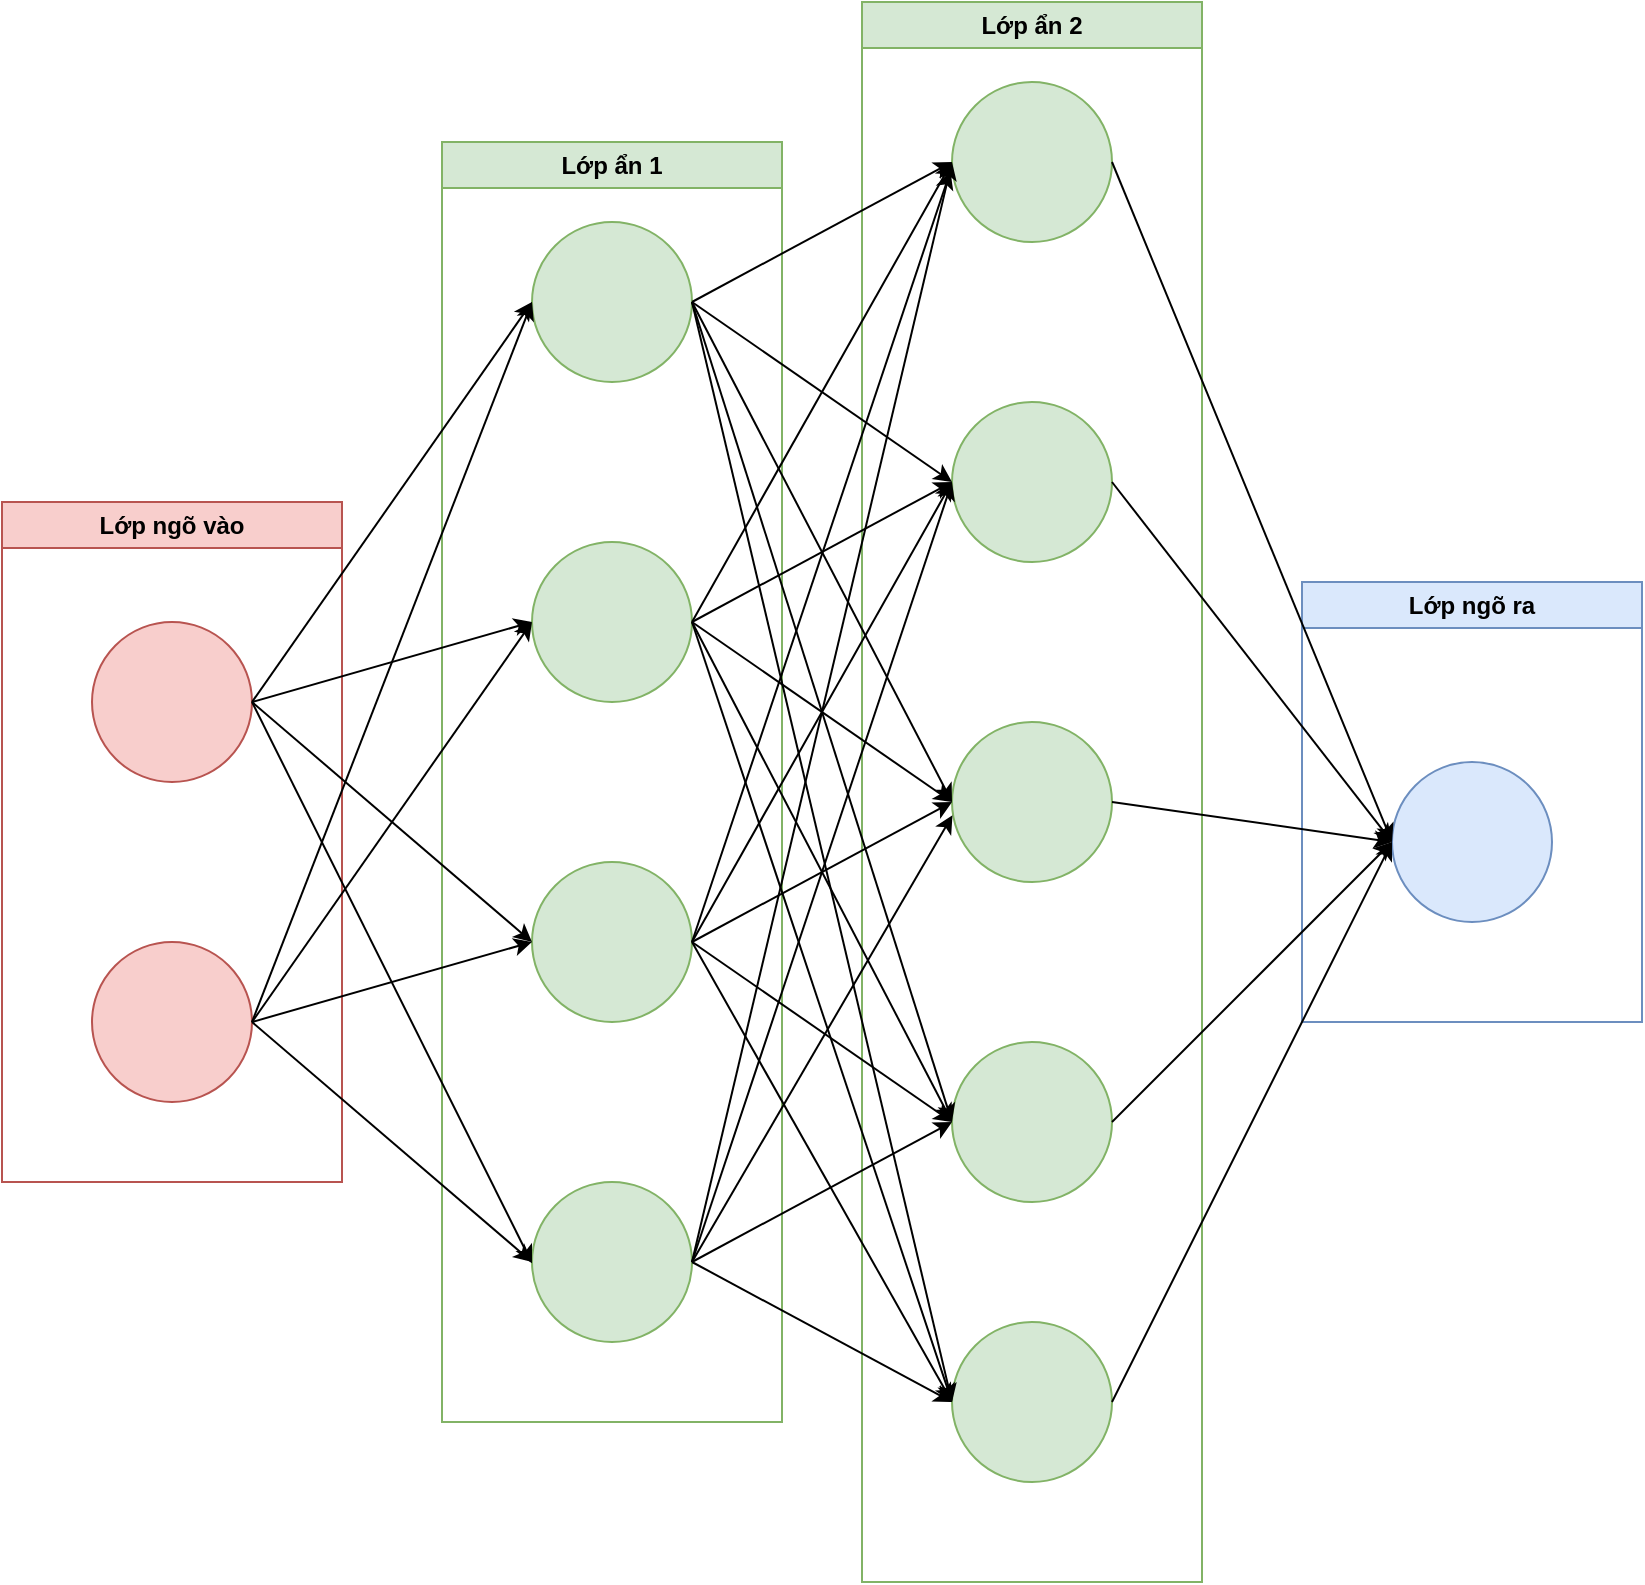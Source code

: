 <mxfile version="24.8.6">
  <diagram name="Trang-1" id="O9FfTroHq7hf1Xr2tHR-">
    <mxGraphModel dx="1185" dy="2655" grid="1" gridSize="10" guides="1" tooltips="1" connect="1" arrows="1" fold="1" page="1" pageScale="1" pageWidth="1654" pageHeight="2336" math="0" shadow="0">
      <root>
        <mxCell id="0" />
        <mxCell id="1" parent="0" />
        <mxCell id="uWJ7i_EV35w1RTQN1lhU-1" value="" style="ellipse;whiteSpace=wrap;html=1;aspect=fixed;fillColor=#f8cecc;strokeColor=#b85450;" vertex="1" parent="1">
          <mxGeometry x="720" y="760" width="80" height="80" as="geometry" />
        </mxCell>
        <mxCell id="uWJ7i_EV35w1RTQN1lhU-2" value="" style="ellipse;whiteSpace=wrap;html=1;aspect=fixed;fillColor=#f8cecc;strokeColor=#b85450;" vertex="1" parent="1">
          <mxGeometry x="720" y="920" width="80" height="80" as="geometry" />
        </mxCell>
        <mxCell id="uWJ7i_EV35w1RTQN1lhU-3" value="" style="ellipse;whiteSpace=wrap;html=1;aspect=fixed;fillColor=#d5e8d4;strokeColor=#82b366;" vertex="1" parent="1">
          <mxGeometry x="940" y="560" width="80" height="80" as="geometry" />
        </mxCell>
        <mxCell id="uWJ7i_EV35w1RTQN1lhU-4" value="" style="ellipse;whiteSpace=wrap;html=1;aspect=fixed;fillColor=#d5e8d4;strokeColor=#82b366;" vertex="1" parent="1">
          <mxGeometry x="940" y="720" width="80" height="80" as="geometry" />
        </mxCell>
        <mxCell id="uWJ7i_EV35w1RTQN1lhU-5" value="" style="ellipse;whiteSpace=wrap;html=1;aspect=fixed;fillColor=#d5e8d4;strokeColor=#82b366;" vertex="1" parent="1">
          <mxGeometry x="940" y="880" width="80" height="80" as="geometry" />
        </mxCell>
        <mxCell id="uWJ7i_EV35w1RTQN1lhU-6" value="" style="ellipse;whiteSpace=wrap;html=1;aspect=fixed;fillColor=#d5e8d4;strokeColor=#82b366;" vertex="1" parent="1">
          <mxGeometry x="940" y="1040" width="80" height="80" as="geometry" />
        </mxCell>
        <mxCell id="uWJ7i_EV35w1RTQN1lhU-7" value="" style="ellipse;whiteSpace=wrap;html=1;aspect=fixed;fillColor=#d5e8d4;strokeColor=#82b366;" vertex="1" parent="1">
          <mxGeometry x="1150" y="490" width="80" height="80" as="geometry" />
        </mxCell>
        <mxCell id="uWJ7i_EV35w1RTQN1lhU-8" value="" style="ellipse;whiteSpace=wrap;html=1;aspect=fixed;fillColor=#d5e8d4;strokeColor=#82b366;" vertex="1" parent="1">
          <mxGeometry x="1150" y="650" width="80" height="80" as="geometry" />
        </mxCell>
        <mxCell id="uWJ7i_EV35w1RTQN1lhU-9" value="" style="ellipse;whiteSpace=wrap;html=1;aspect=fixed;fillColor=#d5e8d4;strokeColor=#82b366;" vertex="1" parent="1">
          <mxGeometry x="1150" y="810" width="80" height="80" as="geometry" />
        </mxCell>
        <mxCell id="uWJ7i_EV35w1RTQN1lhU-10" value="" style="ellipse;whiteSpace=wrap;html=1;aspect=fixed;fillColor=#d5e8d4;strokeColor=#82b366;" vertex="1" parent="1">
          <mxGeometry x="1150" y="970" width="80" height="80" as="geometry" />
        </mxCell>
        <mxCell id="uWJ7i_EV35w1RTQN1lhU-11" value="" style="ellipse;whiteSpace=wrap;html=1;aspect=fixed;fillColor=#d5e8d4;strokeColor=#82b366;" vertex="1" parent="1">
          <mxGeometry x="1150" y="1110" width="80" height="80" as="geometry" />
        </mxCell>
        <mxCell id="uWJ7i_EV35w1RTQN1lhU-12" value="" style="ellipse;whiteSpace=wrap;html=1;aspect=fixed;fillColor=#dae8fc;strokeColor=#6c8ebf;" vertex="1" parent="1">
          <mxGeometry x="1370" y="830" width="80" height="80" as="geometry" />
        </mxCell>
        <mxCell id="uWJ7i_EV35w1RTQN1lhU-14" value="Lớp ngõ vào" style="swimlane;whiteSpace=wrap;html=1;fillColor=#f8cecc;strokeColor=#b85450;" vertex="1" parent="1">
          <mxGeometry x="675" y="700" width="170" height="340" as="geometry" />
        </mxCell>
        <mxCell id="uWJ7i_EV35w1RTQN1lhU-15" value="Lớp ẩn 1" style="swimlane;whiteSpace=wrap;html=1;fillColor=#d5e8d4;strokeColor=#82b366;" vertex="1" parent="1">
          <mxGeometry x="895" y="520" width="170" height="640" as="geometry" />
        </mxCell>
        <mxCell id="uWJ7i_EV35w1RTQN1lhU-16" value="Lớp ẩn 2" style="swimlane;whiteSpace=wrap;html=1;fillColor=#d5e8d4;strokeColor=#82b366;" vertex="1" parent="1">
          <mxGeometry x="1105" y="450" width="170" height="790" as="geometry" />
        </mxCell>
        <mxCell id="uWJ7i_EV35w1RTQN1lhU-17" value="Lớp ngõ ra" style="swimlane;whiteSpace=wrap;html=1;startSize=23;fillColor=#dae8fc;strokeColor=#6c8ebf;" vertex="1" parent="1">
          <mxGeometry x="1325" y="740" width="170" height="220" as="geometry" />
        </mxCell>
        <mxCell id="uWJ7i_EV35w1RTQN1lhU-19" value="" style="endArrow=classic;html=1;rounded=0;exitX=1;exitY=0.5;exitDx=0;exitDy=0;entryX=0;entryY=0.5;entryDx=0;entryDy=0;" edge="1" parent="1" source="uWJ7i_EV35w1RTQN1lhU-1" target="uWJ7i_EV35w1RTQN1lhU-3">
          <mxGeometry width="50" height="50" relative="1" as="geometry">
            <mxPoint x="930" y="840" as="sourcePoint" />
            <mxPoint x="980" y="790" as="targetPoint" />
          </mxGeometry>
        </mxCell>
        <mxCell id="uWJ7i_EV35w1RTQN1lhU-20" value="" style="endArrow=classic;html=1;rounded=0;entryX=0;entryY=0.5;entryDx=0;entryDy=0;" edge="1" parent="1" target="uWJ7i_EV35w1RTQN1lhU-4">
          <mxGeometry width="50" height="50" relative="1" as="geometry">
            <mxPoint x="800" y="800" as="sourcePoint" />
            <mxPoint x="950" y="610" as="targetPoint" />
          </mxGeometry>
        </mxCell>
        <mxCell id="uWJ7i_EV35w1RTQN1lhU-21" value="" style="endArrow=classic;html=1;rounded=0;entryX=0;entryY=0.5;entryDx=0;entryDy=0;" edge="1" parent="1" target="uWJ7i_EV35w1RTQN1lhU-5">
          <mxGeometry width="50" height="50" relative="1" as="geometry">
            <mxPoint x="800" y="800" as="sourcePoint" />
            <mxPoint x="950" y="770" as="targetPoint" />
          </mxGeometry>
        </mxCell>
        <mxCell id="uWJ7i_EV35w1RTQN1lhU-22" value="" style="endArrow=classic;html=1;rounded=0;exitX=1;exitY=0.5;exitDx=0;exitDy=0;" edge="1" parent="1" source="uWJ7i_EV35w1RTQN1lhU-1">
          <mxGeometry width="50" height="50" relative="1" as="geometry">
            <mxPoint x="810" y="810" as="sourcePoint" />
            <mxPoint x="940" y="1080.667" as="targetPoint" />
          </mxGeometry>
        </mxCell>
        <mxCell id="uWJ7i_EV35w1RTQN1lhU-23" value="" style="endArrow=classic;html=1;rounded=0;exitX=1;exitY=0.5;exitDx=0;exitDy=0;" edge="1" parent="1" source="uWJ7i_EV35w1RTQN1lhU-2">
          <mxGeometry width="50" height="50" relative="1" as="geometry">
            <mxPoint x="810" y="810" as="sourcePoint" />
            <mxPoint x="940" y="1080" as="targetPoint" />
          </mxGeometry>
        </mxCell>
        <mxCell id="uWJ7i_EV35w1RTQN1lhU-24" value="" style="endArrow=classic;html=1;rounded=0;entryX=0;entryY=0.5;entryDx=0;entryDy=0;" edge="1" parent="1" target="uWJ7i_EV35w1RTQN1lhU-5">
          <mxGeometry width="50" height="50" relative="1" as="geometry">
            <mxPoint x="800" y="960" as="sourcePoint" />
            <mxPoint x="950" y="1090" as="targetPoint" />
          </mxGeometry>
        </mxCell>
        <mxCell id="uWJ7i_EV35w1RTQN1lhU-25" value="" style="endArrow=classic;html=1;rounded=0;entryX=0;entryY=0.5;entryDx=0;entryDy=0;exitX=1;exitY=0.5;exitDx=0;exitDy=0;" edge="1" parent="1" source="uWJ7i_EV35w1RTQN1lhU-2" target="uWJ7i_EV35w1RTQN1lhU-4">
          <mxGeometry width="50" height="50" relative="1" as="geometry">
            <mxPoint x="810" y="970" as="sourcePoint" />
            <mxPoint x="950" y="930" as="targetPoint" />
          </mxGeometry>
        </mxCell>
        <mxCell id="uWJ7i_EV35w1RTQN1lhU-26" value="" style="endArrow=classic;html=1;rounded=0;entryX=0;entryY=0.5;entryDx=0;entryDy=0;" edge="1" parent="1" target="uWJ7i_EV35w1RTQN1lhU-3">
          <mxGeometry width="50" height="50" relative="1" as="geometry">
            <mxPoint x="800" y="960" as="sourcePoint" />
            <mxPoint x="950" y="770" as="targetPoint" />
          </mxGeometry>
        </mxCell>
        <mxCell id="uWJ7i_EV35w1RTQN1lhU-27" value="" style="endArrow=classic;html=1;rounded=0;exitX=1;exitY=0.5;exitDx=0;exitDy=0;entryX=0;entryY=0.5;entryDx=0;entryDy=0;" edge="1" parent="1" source="uWJ7i_EV35w1RTQN1lhU-3" target="uWJ7i_EV35w1RTQN1lhU-7">
          <mxGeometry width="50" height="50" relative="1" as="geometry">
            <mxPoint x="810" y="810" as="sourcePoint" />
            <mxPoint x="950" y="610" as="targetPoint" />
          </mxGeometry>
        </mxCell>
        <mxCell id="uWJ7i_EV35w1RTQN1lhU-28" value="" style="endArrow=classic;html=1;rounded=0;exitX=1;exitY=0.5;exitDx=0;exitDy=0;entryX=0;entryY=0.5;entryDx=0;entryDy=0;" edge="1" parent="1" source="uWJ7i_EV35w1RTQN1lhU-3" target="uWJ7i_EV35w1RTQN1lhU-8">
          <mxGeometry width="50" height="50" relative="1" as="geometry">
            <mxPoint x="1030" y="610" as="sourcePoint" />
            <mxPoint x="1160" y="540" as="targetPoint" />
          </mxGeometry>
        </mxCell>
        <mxCell id="uWJ7i_EV35w1RTQN1lhU-29" value="" style="endArrow=classic;html=1;rounded=0;entryX=0;entryY=0.5;entryDx=0;entryDy=0;" edge="1" parent="1" target="uWJ7i_EV35w1RTQN1lhU-9">
          <mxGeometry width="50" height="50" relative="1" as="geometry">
            <mxPoint x="1020" y="600" as="sourcePoint" />
            <mxPoint x="1160" y="700" as="targetPoint" />
          </mxGeometry>
        </mxCell>
        <mxCell id="uWJ7i_EV35w1RTQN1lhU-30" value="" style="endArrow=classic;html=1;rounded=0;entryX=0;entryY=0.5;entryDx=0;entryDy=0;" edge="1" parent="1" target="uWJ7i_EV35w1RTQN1lhU-10">
          <mxGeometry width="50" height="50" relative="1" as="geometry">
            <mxPoint x="1020" y="600" as="sourcePoint" />
            <mxPoint x="1160" y="860" as="targetPoint" />
          </mxGeometry>
        </mxCell>
        <mxCell id="uWJ7i_EV35w1RTQN1lhU-31" value="" style="endArrow=classic;html=1;rounded=0;entryX=0;entryY=0.5;entryDx=0;entryDy=0;" edge="1" parent="1" target="uWJ7i_EV35w1RTQN1lhU-11">
          <mxGeometry width="50" height="50" relative="1" as="geometry">
            <mxPoint x="1020" y="600" as="sourcePoint" />
            <mxPoint x="1160" y="1020" as="targetPoint" />
          </mxGeometry>
        </mxCell>
        <mxCell id="uWJ7i_EV35w1RTQN1lhU-32" value="" style="endArrow=classic;html=1;rounded=0;entryX=0;entryY=0.5;entryDx=0;entryDy=0;exitX=1;exitY=0.5;exitDx=0;exitDy=0;" edge="1" parent="1" source="uWJ7i_EV35w1RTQN1lhU-4" target="uWJ7i_EV35w1RTQN1lhU-10">
          <mxGeometry width="50" height="50" relative="1" as="geometry">
            <mxPoint x="1030" y="610" as="sourcePoint" />
            <mxPoint x="1160" y="1160" as="targetPoint" />
          </mxGeometry>
        </mxCell>
        <mxCell id="uWJ7i_EV35w1RTQN1lhU-33" value="" style="endArrow=classic;html=1;rounded=0;entryX=0;entryY=0.5;entryDx=0;entryDy=0;" edge="1" parent="1" target="uWJ7i_EV35w1RTQN1lhU-9">
          <mxGeometry width="50" height="50" relative="1" as="geometry">
            <mxPoint x="1020" y="760" as="sourcePoint" />
            <mxPoint x="1160" y="1020" as="targetPoint" />
          </mxGeometry>
        </mxCell>
        <mxCell id="uWJ7i_EV35w1RTQN1lhU-34" value="" style="endArrow=classic;html=1;rounded=0;entryX=0;entryY=0.5;entryDx=0;entryDy=0;" edge="1" parent="1" target="uWJ7i_EV35w1RTQN1lhU-11">
          <mxGeometry width="50" height="50" relative="1" as="geometry">
            <mxPoint x="1020" y="760" as="sourcePoint" />
            <mxPoint x="1160" y="860" as="targetPoint" />
          </mxGeometry>
        </mxCell>
        <mxCell id="uWJ7i_EV35w1RTQN1lhU-35" value="" style="endArrow=classic;html=1;rounded=0;entryX=0;entryY=0.5;entryDx=0;entryDy=0;" edge="1" parent="1" target="uWJ7i_EV35w1RTQN1lhU-8">
          <mxGeometry width="50" height="50" relative="1" as="geometry">
            <mxPoint x="1020" y="760" as="sourcePoint" />
            <mxPoint x="1160" y="1160" as="targetPoint" />
          </mxGeometry>
        </mxCell>
        <mxCell id="uWJ7i_EV35w1RTQN1lhU-36" value="" style="endArrow=classic;html=1;rounded=0;" edge="1" parent="1">
          <mxGeometry width="50" height="50" relative="1" as="geometry">
            <mxPoint x="1020" y="760" as="sourcePoint" />
            <mxPoint x="1150" y="530" as="targetPoint" />
          </mxGeometry>
        </mxCell>
        <mxCell id="uWJ7i_EV35w1RTQN1lhU-37" value="" style="endArrow=classic;html=1;rounded=0;exitX=1;exitY=0.5;exitDx=0;exitDy=0;entryX=-0.01;entryY=0.557;entryDx=0;entryDy=0;entryPerimeter=0;" edge="1" parent="1" source="uWJ7i_EV35w1RTQN1lhU-5" target="uWJ7i_EV35w1RTQN1lhU-7">
          <mxGeometry width="50" height="50" relative="1" as="geometry">
            <mxPoint x="1030" y="770" as="sourcePoint" />
            <mxPoint x="1160" y="540" as="targetPoint" />
          </mxGeometry>
        </mxCell>
        <mxCell id="uWJ7i_EV35w1RTQN1lhU-38" value="" style="endArrow=classic;html=1;rounded=0;entryX=0;entryY=0.5;entryDx=0;entryDy=0;" edge="1" parent="1" target="uWJ7i_EV35w1RTQN1lhU-8">
          <mxGeometry width="50" height="50" relative="1" as="geometry">
            <mxPoint x="1020" y="920" as="sourcePoint" />
            <mxPoint x="1170" y="550" as="targetPoint" />
          </mxGeometry>
        </mxCell>
        <mxCell id="uWJ7i_EV35w1RTQN1lhU-39" value="" style="endArrow=classic;html=1;rounded=0;entryX=0;entryY=0.5;entryDx=0;entryDy=0;" edge="1" parent="1" target="uWJ7i_EV35w1RTQN1lhU-9">
          <mxGeometry width="50" height="50" relative="1" as="geometry">
            <mxPoint x="1020" y="920" as="sourcePoint" />
            <mxPoint x="1160" y="700" as="targetPoint" />
          </mxGeometry>
        </mxCell>
        <mxCell id="uWJ7i_EV35w1RTQN1lhU-40" value="" style="endArrow=classic;html=1;rounded=0;exitX=1;exitY=0.5;exitDx=0;exitDy=0;" edge="1" parent="1" source="uWJ7i_EV35w1RTQN1lhU-5">
          <mxGeometry width="50" height="50" relative="1" as="geometry">
            <mxPoint x="1030" y="930" as="sourcePoint" />
            <mxPoint x="1150" y="1010" as="targetPoint" />
          </mxGeometry>
        </mxCell>
        <mxCell id="uWJ7i_EV35w1RTQN1lhU-41" value="" style="endArrow=classic;html=1;rounded=0;entryX=0;entryY=0.5;entryDx=0;entryDy=0;" edge="1" parent="1" target="uWJ7i_EV35w1RTQN1lhU-11">
          <mxGeometry width="50" height="50" relative="1" as="geometry">
            <mxPoint x="1020" y="920" as="sourcePoint" />
            <mxPoint x="1160" y="1020" as="targetPoint" />
          </mxGeometry>
        </mxCell>
        <mxCell id="uWJ7i_EV35w1RTQN1lhU-42" value="" style="endArrow=classic;html=1;rounded=0;entryX=0;entryY=0.5;entryDx=0;entryDy=0;exitX=1;exitY=0.5;exitDx=0;exitDy=0;" edge="1" parent="1" source="uWJ7i_EV35w1RTQN1lhU-6" target="uWJ7i_EV35w1RTQN1lhU-11">
          <mxGeometry width="50" height="50" relative="1" as="geometry">
            <mxPoint x="1030" y="930" as="sourcePoint" />
            <mxPoint x="1160" y="1160" as="targetPoint" />
          </mxGeometry>
        </mxCell>
        <mxCell id="uWJ7i_EV35w1RTQN1lhU-43" value="" style="endArrow=classic;html=1;rounded=0;entryX=0;entryY=0.5;entryDx=0;entryDy=0;exitX=1;exitY=0.5;exitDx=0;exitDy=0;" edge="1" parent="1" source="uWJ7i_EV35w1RTQN1lhU-6" target="uWJ7i_EV35w1RTQN1lhU-10">
          <mxGeometry width="50" height="50" relative="1" as="geometry">
            <mxPoint x="1030" y="1090" as="sourcePoint" />
            <mxPoint x="1160" y="1160" as="targetPoint" />
          </mxGeometry>
        </mxCell>
        <mxCell id="uWJ7i_EV35w1RTQN1lhU-44" value="" style="endArrow=classic;html=1;rounded=0;entryX=0.003;entryY=0.583;entryDx=0;entryDy=0;exitX=1;exitY=0.5;exitDx=0;exitDy=0;entryPerimeter=0;" edge="1" parent="1" source="uWJ7i_EV35w1RTQN1lhU-6" target="uWJ7i_EV35w1RTQN1lhU-9">
          <mxGeometry width="50" height="50" relative="1" as="geometry">
            <mxPoint x="1030" y="1090" as="sourcePoint" />
            <mxPoint x="1160" y="1020" as="targetPoint" />
          </mxGeometry>
        </mxCell>
        <mxCell id="uWJ7i_EV35w1RTQN1lhU-45" value="" style="endArrow=classic;html=1;rounded=0;entryX=0;entryY=0.5;entryDx=0;entryDy=0;exitX=1;exitY=0.5;exitDx=0;exitDy=0;" edge="1" parent="1" source="uWJ7i_EV35w1RTQN1lhU-6" target="uWJ7i_EV35w1RTQN1lhU-8">
          <mxGeometry width="50" height="50" relative="1" as="geometry">
            <mxPoint x="1030" y="1090" as="sourcePoint" />
            <mxPoint x="1160" y="867" as="targetPoint" />
          </mxGeometry>
        </mxCell>
        <mxCell id="uWJ7i_EV35w1RTQN1lhU-46" value="" style="endArrow=classic;html=1;rounded=0;entryX=0;entryY=0.5;entryDx=0;entryDy=0;" edge="1" parent="1" target="uWJ7i_EV35w1RTQN1lhU-7">
          <mxGeometry width="50" height="50" relative="1" as="geometry">
            <mxPoint x="1020" y="1080" as="sourcePoint" />
            <mxPoint x="1160" y="700" as="targetPoint" />
          </mxGeometry>
        </mxCell>
        <mxCell id="uWJ7i_EV35w1RTQN1lhU-47" value="" style="endArrow=classic;html=1;rounded=0;exitX=1;exitY=0.5;exitDx=0;exitDy=0;entryX=0;entryY=0.5;entryDx=0;entryDy=0;" edge="1" parent="1" source="uWJ7i_EV35w1RTQN1lhU-7" target="uWJ7i_EV35w1RTQN1lhU-12">
          <mxGeometry width="50" height="50" relative="1" as="geometry">
            <mxPoint x="1030" y="610" as="sourcePoint" />
            <mxPoint x="1160" y="540" as="targetPoint" />
          </mxGeometry>
        </mxCell>
        <mxCell id="uWJ7i_EV35w1RTQN1lhU-48" value="" style="endArrow=classic;html=1;rounded=0;exitX=1;exitY=0.5;exitDx=0;exitDy=0;entryX=0;entryY=0.5;entryDx=0;entryDy=0;" edge="1" parent="1" source="uWJ7i_EV35w1RTQN1lhU-8" target="uWJ7i_EV35w1RTQN1lhU-12">
          <mxGeometry width="50" height="50" relative="1" as="geometry">
            <mxPoint x="1240" y="540" as="sourcePoint" />
            <mxPoint x="1380" y="880" as="targetPoint" />
          </mxGeometry>
        </mxCell>
        <mxCell id="uWJ7i_EV35w1RTQN1lhU-50" value="" style="endArrow=classic;html=1;rounded=0;exitX=1;exitY=0.5;exitDx=0;exitDy=0;entryX=0;entryY=0.5;entryDx=0;entryDy=0;" edge="1" parent="1" source="uWJ7i_EV35w1RTQN1lhU-9" target="uWJ7i_EV35w1RTQN1lhU-12">
          <mxGeometry width="50" height="50" relative="1" as="geometry">
            <mxPoint x="1240" y="700" as="sourcePoint" />
            <mxPoint x="1390" y="890" as="targetPoint" />
          </mxGeometry>
        </mxCell>
        <mxCell id="uWJ7i_EV35w1RTQN1lhU-51" value="" style="endArrow=classic;html=1;rounded=0;exitX=1;exitY=0.5;exitDx=0;exitDy=0;entryX=0;entryY=0.5;entryDx=0;entryDy=0;" edge="1" parent="1" source="uWJ7i_EV35w1RTQN1lhU-10" target="uWJ7i_EV35w1RTQN1lhU-12">
          <mxGeometry width="50" height="50" relative="1" as="geometry">
            <mxPoint x="1240" y="860" as="sourcePoint" />
            <mxPoint x="1400" y="900" as="targetPoint" />
          </mxGeometry>
        </mxCell>
        <mxCell id="uWJ7i_EV35w1RTQN1lhU-52" value="" style="endArrow=classic;html=1;rounded=0;exitX=1;exitY=0.5;exitDx=0;exitDy=0;entryX=0;entryY=0.5;entryDx=0;entryDy=0;" edge="1" parent="1" source="uWJ7i_EV35w1RTQN1lhU-11" target="uWJ7i_EV35w1RTQN1lhU-12">
          <mxGeometry width="50" height="50" relative="1" as="geometry">
            <mxPoint x="1240" y="1020" as="sourcePoint" />
            <mxPoint x="1380" y="880" as="targetPoint" />
          </mxGeometry>
        </mxCell>
      </root>
    </mxGraphModel>
  </diagram>
</mxfile>
